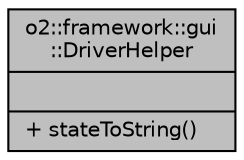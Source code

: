 digraph "o2::framework::gui::DriverHelper"
{
 // INTERACTIVE_SVG=YES
  bgcolor="transparent";
  edge [fontname="Helvetica",fontsize="10",labelfontname="Helvetica",labelfontsize="10"];
  node [fontname="Helvetica",fontsize="10",shape=record];
  Node1 [label="{o2::framework::gui\l::DriverHelper\n||+ stateToString()\l}",height=0.2,width=0.4,color="black", fillcolor="grey75", style="filled" fontcolor="black"];
}

